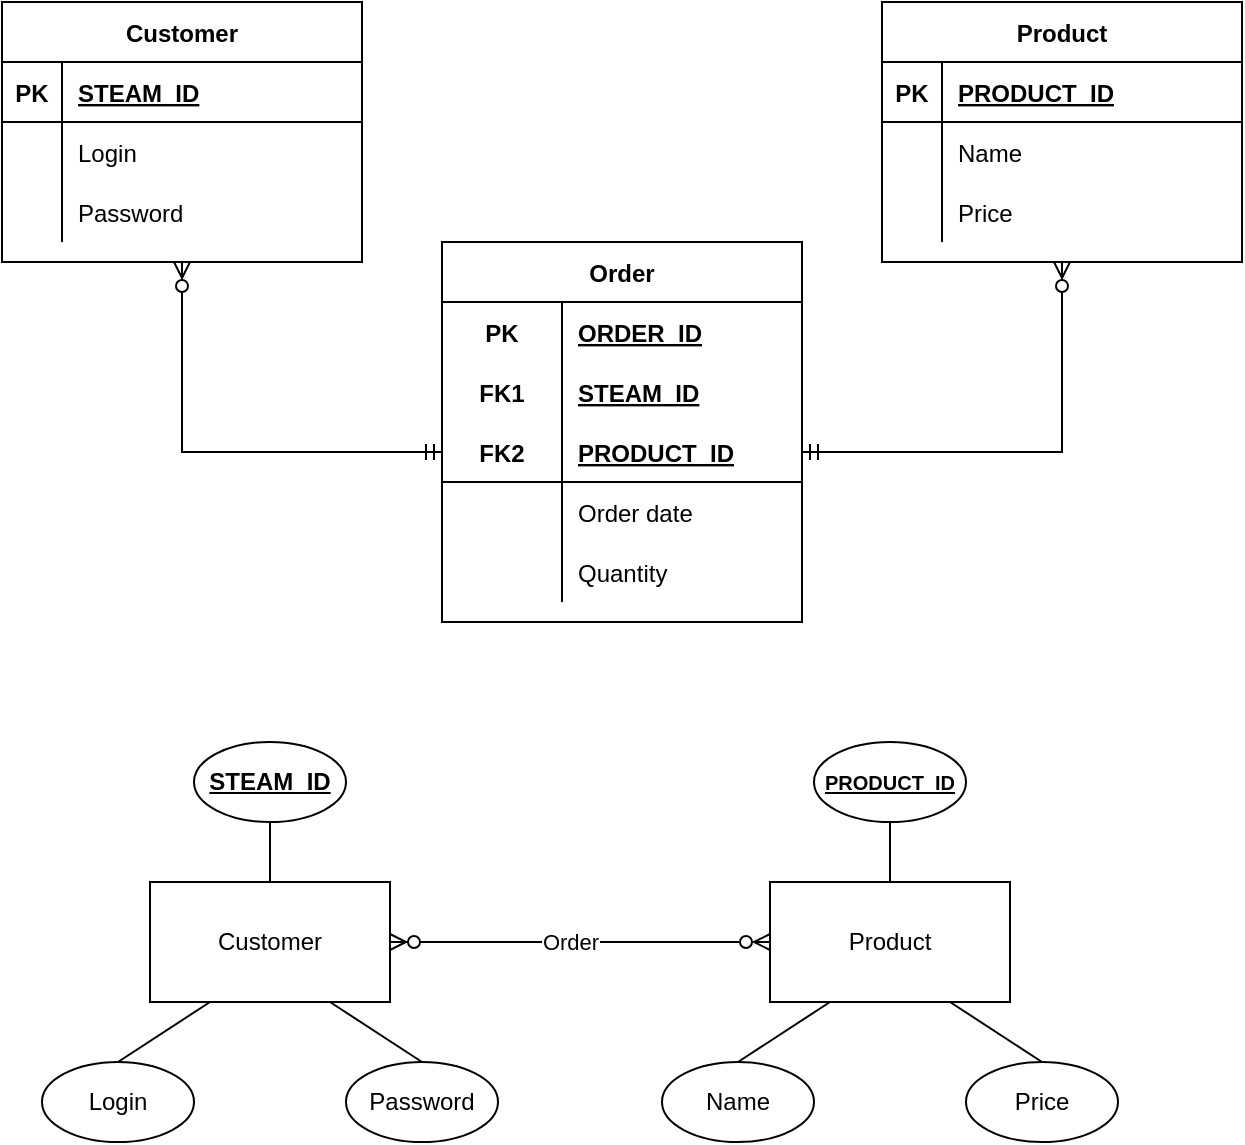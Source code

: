 <mxfile version="15.7.0" type="device"><diagram id="KRlHSRIdtYtytP5SaeN1" name="Page-1"><mxGraphModel dx="921" dy="423" grid="1" gridSize="10" guides="1" tooltips="1" connect="1" arrows="1" fold="1" page="1" pageScale="1" pageWidth="827" pageHeight="1169" math="0" shadow="0"><root><mxCell id="0"/><mxCell id="1" parent="0"/><mxCell id="Z255f_onKzIwPQCHT4-O-47" style="edgeStyle=orthogonalEdgeStyle;rounded=0;orthogonalLoop=1;jettySize=auto;html=1;startArrow=ERzeroToMany;startFill=0;endArrow=ERmandOne;endFill=0;entryX=1;entryY=0.5;entryDx=0;entryDy=0;" parent="1" source="Z255f_onKzIwPQCHT4-O-48" target="Z255f_onKzIwPQCHT4-O-97" edge="1"><mxGeometry relative="1" as="geometry"><mxPoint x="100" y="400" as="targetPoint"/></mxGeometry></mxCell><mxCell id="Z255f_onKzIwPQCHT4-O-48" value="Product" style="shape=table;startSize=30;container=1;collapsible=1;childLayout=tableLayout;fixedRows=1;rowLines=0;fontStyle=1;align=center;resizeLast=1;" parent="1" vertex="1"><mxGeometry x="580" y="150" width="180" height="130" as="geometry"><mxRectangle x="80" y="460" width="80" height="30" as="alternateBounds"/></mxGeometry></mxCell><mxCell id="Z255f_onKzIwPQCHT4-O-49" value="" style="shape=partialRectangle;collapsible=0;dropTarget=0;pointerEvents=0;fillColor=none;top=0;left=0;bottom=1;right=0;points=[[0,0.5],[1,0.5]];portConstraint=eastwest;" parent="Z255f_onKzIwPQCHT4-O-48" vertex="1"><mxGeometry y="30" width="180" height="30" as="geometry"/></mxCell><mxCell id="Z255f_onKzIwPQCHT4-O-50" value="PK" style="shape=partialRectangle;connectable=0;fillColor=none;top=0;left=0;bottom=0;right=0;fontStyle=1;overflow=hidden;" parent="Z255f_onKzIwPQCHT4-O-49" vertex="1"><mxGeometry width="30" height="30" as="geometry"><mxRectangle width="30" height="30" as="alternateBounds"/></mxGeometry></mxCell><mxCell id="Z255f_onKzIwPQCHT4-O-51" value="PRODUCT_ID" style="shape=partialRectangle;connectable=0;fillColor=none;top=0;left=0;bottom=0;right=0;align=left;spacingLeft=6;fontStyle=5;overflow=hidden;" parent="Z255f_onKzIwPQCHT4-O-49" vertex="1"><mxGeometry x="30" width="150" height="30" as="geometry"><mxRectangle width="150" height="30" as="alternateBounds"/></mxGeometry></mxCell><mxCell id="Z255f_onKzIwPQCHT4-O-52" value="" style="shape=partialRectangle;collapsible=0;dropTarget=0;pointerEvents=0;fillColor=none;top=0;left=0;bottom=0;right=0;points=[[0,0.5],[1,0.5]];portConstraint=eastwest;" parent="Z255f_onKzIwPQCHT4-O-48" vertex="1"><mxGeometry y="60" width="180" height="30" as="geometry"/></mxCell><mxCell id="Z255f_onKzIwPQCHT4-O-53" value="" style="shape=partialRectangle;connectable=0;fillColor=none;top=0;left=0;bottom=0;right=0;editable=1;overflow=hidden;" parent="Z255f_onKzIwPQCHT4-O-52" vertex="1"><mxGeometry width="30" height="30" as="geometry"><mxRectangle width="30" height="30" as="alternateBounds"/></mxGeometry></mxCell><mxCell id="Z255f_onKzIwPQCHT4-O-54" value="Name" style="shape=partialRectangle;connectable=0;fillColor=none;top=0;left=0;bottom=0;right=0;align=left;spacingLeft=6;overflow=hidden;" parent="Z255f_onKzIwPQCHT4-O-52" vertex="1"><mxGeometry x="30" width="150" height="30" as="geometry"><mxRectangle width="150" height="30" as="alternateBounds"/></mxGeometry></mxCell><mxCell id="Z255f_onKzIwPQCHT4-O-55" value="" style="shape=partialRectangle;collapsible=0;dropTarget=0;pointerEvents=0;fillColor=none;top=0;left=0;bottom=0;right=0;points=[[0,0.5],[1,0.5]];portConstraint=eastwest;" parent="Z255f_onKzIwPQCHT4-O-48" vertex="1"><mxGeometry y="90" width="180" height="30" as="geometry"/></mxCell><mxCell id="Z255f_onKzIwPQCHT4-O-56" value="" style="shape=partialRectangle;connectable=0;fillColor=none;top=0;left=0;bottom=0;right=0;editable=1;overflow=hidden;" parent="Z255f_onKzIwPQCHT4-O-55" vertex="1"><mxGeometry width="30" height="30" as="geometry"><mxRectangle width="30" height="30" as="alternateBounds"/></mxGeometry></mxCell><mxCell id="Z255f_onKzIwPQCHT4-O-57" value="Price" style="shape=partialRectangle;connectable=0;fillColor=none;top=0;left=0;bottom=0;right=0;align=left;spacingLeft=6;overflow=hidden;" parent="Z255f_onKzIwPQCHT4-O-55" vertex="1"><mxGeometry x="30" width="150" height="30" as="geometry"><mxRectangle width="150" height="30" as="alternateBounds"/></mxGeometry></mxCell><mxCell id="Z255f_onKzIwPQCHT4-O-67" style="edgeStyle=orthogonalEdgeStyle;rounded=0;orthogonalLoop=1;jettySize=auto;html=1;entryX=0;entryY=0.5;entryDx=0;entryDy=0;endArrow=ERmandOne;endFill=0;startArrow=ERzeroToMany;startFill=0;" parent="1" source="Z255f_onKzIwPQCHT4-O-68" target="Z255f_onKzIwPQCHT4-O-97" edge="1"><mxGeometry relative="1" as="geometry"><mxPoint x="514" y="325" as="targetPoint"/></mxGeometry></mxCell><mxCell id="Z255f_onKzIwPQCHT4-O-68" value="Customer" style="shape=table;startSize=30;container=1;collapsible=1;childLayout=tableLayout;fixedRows=1;rowLines=0;fontStyle=1;align=center;resizeLast=1;" parent="1" vertex="1"><mxGeometry x="140" y="150" width="180" height="130" as="geometry"/></mxCell><mxCell id="Z255f_onKzIwPQCHT4-O-69" value="" style="shape=partialRectangle;collapsible=0;dropTarget=0;pointerEvents=0;fillColor=none;top=0;left=0;bottom=1;right=0;points=[[0,0.5],[1,0.5]];portConstraint=eastwest;" parent="Z255f_onKzIwPQCHT4-O-68" vertex="1"><mxGeometry y="30" width="180" height="30" as="geometry"/></mxCell><mxCell id="Z255f_onKzIwPQCHT4-O-70" value="PK" style="shape=partialRectangle;connectable=0;fillColor=none;top=0;left=0;bottom=0;right=0;fontStyle=1;overflow=hidden;" parent="Z255f_onKzIwPQCHT4-O-69" vertex="1"><mxGeometry width="30" height="30" as="geometry"><mxRectangle width="30" height="30" as="alternateBounds"/></mxGeometry></mxCell><mxCell id="Z255f_onKzIwPQCHT4-O-71" value="STEAM_ID" style="shape=partialRectangle;connectable=0;fillColor=none;top=0;left=0;bottom=0;right=0;align=left;spacingLeft=6;fontStyle=5;overflow=hidden;" parent="Z255f_onKzIwPQCHT4-O-69" vertex="1"><mxGeometry x="30" width="150" height="30" as="geometry"><mxRectangle width="150" height="30" as="alternateBounds"/></mxGeometry></mxCell><mxCell id="Z255f_onKzIwPQCHT4-O-72" value="" style="shape=partialRectangle;collapsible=0;dropTarget=0;pointerEvents=0;fillColor=none;top=0;left=0;bottom=0;right=0;points=[[0,0.5],[1,0.5]];portConstraint=eastwest;" parent="Z255f_onKzIwPQCHT4-O-68" vertex="1"><mxGeometry y="60" width="180" height="30" as="geometry"/></mxCell><mxCell id="Z255f_onKzIwPQCHT4-O-73" value="" style="shape=partialRectangle;connectable=0;fillColor=none;top=0;left=0;bottom=0;right=0;editable=1;overflow=hidden;" parent="Z255f_onKzIwPQCHT4-O-72" vertex="1"><mxGeometry width="30" height="30" as="geometry"><mxRectangle width="30" height="30" as="alternateBounds"/></mxGeometry></mxCell><mxCell id="Z255f_onKzIwPQCHT4-O-74" value="Login" style="shape=partialRectangle;connectable=0;fillColor=none;top=0;left=0;bottom=0;right=0;align=left;spacingLeft=6;overflow=hidden;" parent="Z255f_onKzIwPQCHT4-O-72" vertex="1"><mxGeometry x="30" width="150" height="30" as="geometry"><mxRectangle width="150" height="30" as="alternateBounds"/></mxGeometry></mxCell><mxCell id="Z255f_onKzIwPQCHT4-O-78" value="" style="shape=partialRectangle;collapsible=0;dropTarget=0;pointerEvents=0;fillColor=none;top=0;left=0;bottom=0;right=0;points=[[0,0.5],[1,0.5]];portConstraint=eastwest;" parent="Z255f_onKzIwPQCHT4-O-68" vertex="1"><mxGeometry y="90" width="180" height="30" as="geometry"/></mxCell><mxCell id="Z255f_onKzIwPQCHT4-O-79" value="" style="shape=partialRectangle;connectable=0;fillColor=none;top=0;left=0;bottom=0;right=0;editable=1;overflow=hidden;" parent="Z255f_onKzIwPQCHT4-O-78" vertex="1"><mxGeometry width="30" height="30" as="geometry"><mxRectangle width="30" height="30" as="alternateBounds"/></mxGeometry></mxCell><mxCell id="Z255f_onKzIwPQCHT4-O-80" value="Password" style="shape=partialRectangle;connectable=0;fillColor=none;top=0;left=0;bottom=0;right=0;align=left;spacingLeft=6;overflow=hidden;" parent="Z255f_onKzIwPQCHT4-O-78" vertex="1"><mxGeometry x="30" width="150" height="30" as="geometry"><mxRectangle width="150" height="30" as="alternateBounds"/></mxGeometry></mxCell><mxCell id="Z255f_onKzIwPQCHT4-O-93" value="Order" style="shape=table;startSize=30;container=1;collapsible=1;childLayout=tableLayout;fixedRows=1;rowLines=0;fontStyle=1;align=center;resizeLast=1;comic=0;" parent="1" vertex="1"><mxGeometry x="360" y="270" width="180" height="190" as="geometry"/></mxCell><mxCell id="Z255f_onKzIwPQCHT4-O-119" style="shape=partialRectangle;collapsible=0;dropTarget=0;pointerEvents=0;fillColor=none;top=0;left=0;bottom=0;right=0;points=[[0,0.5],[1,0.5]];portConstraint=eastwest;comic=0;" parent="Z255f_onKzIwPQCHT4-O-93" vertex="1"><mxGeometry y="30" width="180" height="30" as="geometry"/></mxCell><mxCell id="Z255f_onKzIwPQCHT4-O-120" value="PK" style="shape=partialRectangle;connectable=0;fillColor=none;top=0;left=0;bottom=0;right=0;fontStyle=1;overflow=hidden;comic=0;" parent="Z255f_onKzIwPQCHT4-O-119" vertex="1"><mxGeometry width="60" height="30" as="geometry"><mxRectangle width="60" height="30" as="alternateBounds"/></mxGeometry></mxCell><mxCell id="Z255f_onKzIwPQCHT4-O-121" value="ORDER_ID" style="shape=partialRectangle;connectable=0;fillColor=none;top=0;left=0;bottom=0;right=0;align=left;spacingLeft=6;fontStyle=5;overflow=hidden;comic=0;" parent="Z255f_onKzIwPQCHT4-O-119" vertex="1"><mxGeometry x="60" width="120" height="30" as="geometry"><mxRectangle width="120" height="30" as="alternateBounds"/></mxGeometry></mxCell><mxCell id="Z255f_onKzIwPQCHT4-O-94" value="" style="shape=partialRectangle;collapsible=0;dropTarget=0;pointerEvents=0;fillColor=none;top=0;left=0;bottom=0;right=0;points=[[0,0.5],[1,0.5]];portConstraint=eastwest;comic=0;" parent="Z255f_onKzIwPQCHT4-O-93" vertex="1"><mxGeometry y="60" width="180" height="30" as="geometry"/></mxCell><mxCell id="Z255f_onKzIwPQCHT4-O-95" value="FK1" style="shape=partialRectangle;connectable=0;fillColor=none;top=0;left=0;bottom=0;right=0;fontStyle=1;overflow=hidden;comic=0;" parent="Z255f_onKzIwPQCHT4-O-94" vertex="1"><mxGeometry width="60" height="30" as="geometry"><mxRectangle width="60" height="30" as="alternateBounds"/></mxGeometry></mxCell><mxCell id="Z255f_onKzIwPQCHT4-O-96" value="STEAM_ID" style="shape=partialRectangle;connectable=0;fillColor=none;top=0;left=0;bottom=0;right=0;align=left;spacingLeft=6;fontStyle=5;overflow=hidden;comic=0;" parent="Z255f_onKzIwPQCHT4-O-94" vertex="1"><mxGeometry x="60" width="120" height="30" as="geometry"><mxRectangle width="120" height="30" as="alternateBounds"/></mxGeometry></mxCell><mxCell id="Z255f_onKzIwPQCHT4-O-97" value="" style="shape=partialRectangle;collapsible=0;dropTarget=0;pointerEvents=0;fillColor=none;top=0;left=0;bottom=1;right=0;points=[[0,0.5],[1,0.5]];portConstraint=eastwest;comic=0;" parent="Z255f_onKzIwPQCHT4-O-93" vertex="1"><mxGeometry y="90" width="180" height="30" as="geometry"/></mxCell><mxCell id="Z255f_onKzIwPQCHT4-O-98" value="FK2" style="shape=partialRectangle;connectable=0;fillColor=none;top=0;left=0;bottom=0;right=0;fontStyle=1;overflow=hidden;comic=0;" parent="Z255f_onKzIwPQCHT4-O-97" vertex="1"><mxGeometry width="60" height="30" as="geometry"><mxRectangle width="60" height="30" as="alternateBounds"/></mxGeometry></mxCell><mxCell id="Z255f_onKzIwPQCHT4-O-99" value="PRODUCT_ID" style="shape=partialRectangle;connectable=0;fillColor=none;top=0;left=0;bottom=0;right=0;align=left;spacingLeft=6;fontStyle=5;overflow=hidden;comic=0;" parent="Z255f_onKzIwPQCHT4-O-97" vertex="1"><mxGeometry x="60" width="120" height="30" as="geometry"><mxRectangle width="120" height="30" as="alternateBounds"/></mxGeometry></mxCell><mxCell id="Z255f_onKzIwPQCHT4-O-100" value="" style="shape=partialRectangle;collapsible=0;dropTarget=0;pointerEvents=0;fillColor=none;top=0;left=0;bottom=0;right=0;points=[[0,0.5],[1,0.5]];portConstraint=eastwest;comic=0;" parent="Z255f_onKzIwPQCHT4-O-93" vertex="1"><mxGeometry y="120" width="180" height="30" as="geometry"/></mxCell><mxCell id="Z255f_onKzIwPQCHT4-O-101" value="" style="shape=partialRectangle;connectable=0;fillColor=none;top=0;left=0;bottom=0;right=0;editable=1;overflow=hidden;comic=0;" parent="Z255f_onKzIwPQCHT4-O-100" vertex="1"><mxGeometry width="60" height="30" as="geometry"><mxRectangle width="60" height="30" as="alternateBounds"/></mxGeometry></mxCell><mxCell id="Z255f_onKzIwPQCHT4-O-102" value="Order date" style="shape=partialRectangle;connectable=0;fillColor=none;top=0;left=0;bottom=0;right=0;align=left;spacingLeft=6;overflow=hidden;comic=0;" parent="Z255f_onKzIwPQCHT4-O-100" vertex="1"><mxGeometry x="60" width="120" height="30" as="geometry"><mxRectangle width="120" height="30" as="alternateBounds"/></mxGeometry></mxCell><mxCell id="Z255f_onKzIwPQCHT4-O-103" value="" style="shape=partialRectangle;collapsible=0;dropTarget=0;pointerEvents=0;fillColor=none;top=0;left=0;bottom=0;right=0;points=[[0,0.5],[1,0.5]];portConstraint=eastwest;comic=0;" parent="Z255f_onKzIwPQCHT4-O-93" vertex="1"><mxGeometry y="150" width="180" height="30" as="geometry"/></mxCell><mxCell id="Z255f_onKzIwPQCHT4-O-104" value="" style="shape=partialRectangle;connectable=0;fillColor=none;top=0;left=0;bottom=0;right=0;editable=1;overflow=hidden;comic=0;" parent="Z255f_onKzIwPQCHT4-O-103" vertex="1"><mxGeometry width="60" height="30" as="geometry"><mxRectangle width="60" height="30" as="alternateBounds"/></mxGeometry></mxCell><mxCell id="Z255f_onKzIwPQCHT4-O-105" value="Quantity" style="shape=partialRectangle;connectable=0;fillColor=none;top=0;left=0;bottom=0;right=0;align=left;spacingLeft=6;overflow=hidden;comic=0;" parent="Z255f_onKzIwPQCHT4-O-103" vertex="1"><mxGeometry x="60" width="120" height="30" as="geometry"><mxRectangle width="120" height="30" as="alternateBounds"/></mxGeometry></mxCell><mxCell id="Z255f_onKzIwPQCHT4-O-122" style="edgeStyle=orthogonalEdgeStyle;rounded=0;orthogonalLoop=1;jettySize=auto;html=1;exitX=1;exitY=0.5;exitDx=0;exitDy=0;entryX=0;entryY=0.5;entryDx=0;entryDy=0;startArrow=ERzeroToMany;startFill=1;endArrow=ERzeroToMany;endFill=0;" parent="1" source="Z255f_onKzIwPQCHT4-O-124" target="Z255f_onKzIwPQCHT4-O-126" edge="1"><mxGeometry relative="1" as="geometry"><mxPoint x="454" y="620" as="targetPoint"/></mxGeometry></mxCell><mxCell id="Z255f_onKzIwPQCHT4-O-123" value="Order" style="edgeLabel;html=1;align=center;verticalAlign=middle;resizable=0;points=[];" parent="Z255f_onKzIwPQCHT4-O-122" vertex="1" connectable="0"><mxGeometry x="-0.12" relative="1" as="geometry"><mxPoint x="6" as="offset"/></mxGeometry></mxCell><mxCell id="Z255f_onKzIwPQCHT4-O-124" value="Customer" style="rounded=0;whiteSpace=wrap;html=1;" parent="1" vertex="1"><mxGeometry x="214" y="590" width="120" height="60" as="geometry"/></mxCell><mxCell id="Z255f_onKzIwPQCHT4-O-125" style="edgeStyle=orthogonalEdgeStyle;rounded=0;orthogonalLoop=1;jettySize=auto;html=1;entryX=0.5;entryY=1;entryDx=0;entryDy=0;startArrow=none;startFill=0;endArrow=none;endFill=0;" parent="1" source="Z255f_onKzIwPQCHT4-O-126" target="Z255f_onKzIwPQCHT4-O-127" edge="1"><mxGeometry relative="1" as="geometry"/></mxCell><mxCell id="Z255f_onKzIwPQCHT4-O-126" value="Product" style="rounded=0;whiteSpace=wrap;html=1;" parent="1" vertex="1"><mxGeometry x="524" y="590" width="120" height="60" as="geometry"/></mxCell><mxCell id="Z255f_onKzIwPQCHT4-O-127" value="&lt;b style=&quot;font-size: 10px;&quot;&gt;&lt;u style=&quot;font-size: 10px;&quot;&gt;PRODUCT_ID&lt;/u&gt;&lt;/b&gt;" style="ellipse;whiteSpace=wrap;html=1;fontSize=10;" parent="1" vertex="1"><mxGeometry x="546" y="520" width="76" height="40" as="geometry"/></mxCell><mxCell id="Z255f_onKzIwPQCHT4-O-128" value="Name" style="ellipse;whiteSpace=wrap;html=1;" parent="1" vertex="1"><mxGeometry x="470" y="680" width="76" height="40" as="geometry"/></mxCell><mxCell id="Z255f_onKzIwPQCHT4-O-129" value="Price" style="ellipse;whiteSpace=wrap;html=1;" parent="1" vertex="1"><mxGeometry x="622" y="680" width="76" height="40" as="geometry"/></mxCell><mxCell id="Z255f_onKzIwPQCHT4-O-130" style="edgeStyle=orthogonalEdgeStyle;rounded=0;orthogonalLoop=1;jettySize=auto;html=1;entryX=0.5;entryY=1;entryDx=0;entryDy=0;startArrow=none;startFill=0;endArrow=none;endFill=0;exitX=0.5;exitY=0;exitDx=0;exitDy=0;" parent="1" source="Z255f_onKzIwPQCHT4-O-124" target="Z255f_onKzIwPQCHT4-O-131" edge="1"><mxGeometry relative="1" as="geometry"><mxPoint x="274" y="590" as="sourcePoint"/></mxGeometry></mxCell><mxCell id="Z255f_onKzIwPQCHT4-O-131" value="&lt;b&gt;&lt;u&gt;STEAM_ID&lt;/u&gt;&lt;/b&gt;" style="ellipse;whiteSpace=wrap;html=1;" parent="1" vertex="1"><mxGeometry x="236" y="520" width="76" height="40" as="geometry"/></mxCell><mxCell id="Z255f_onKzIwPQCHT4-O-132" style="rounded=0;orthogonalLoop=1;jettySize=auto;html=1;entryX=0.25;entryY=1;entryDx=0;entryDy=0;startArrow=none;startFill=0;endArrow=none;endFill=0;exitX=0.5;exitY=0;exitDx=0;exitDy=0;" parent="1" source="Z255f_onKzIwPQCHT4-O-128" target="Z255f_onKzIwPQCHT4-O-126" edge="1"><mxGeometry relative="1" as="geometry"><mxPoint x="555" y="690" as="sourcePoint"/><mxPoint x="575" y="670" as="targetPoint"/></mxGeometry></mxCell><mxCell id="Z255f_onKzIwPQCHT4-O-133" style="rounded=0;orthogonalLoop=1;jettySize=auto;html=1;entryX=0.75;entryY=1;entryDx=0;entryDy=0;startArrow=none;startFill=0;endArrow=none;endFill=0;exitX=0.5;exitY=0;exitDx=0;exitDy=0;" parent="1" source="Z255f_onKzIwPQCHT4-O-129" target="Z255f_onKzIwPQCHT4-O-126" edge="1"><mxGeometry relative="1" as="geometry"><mxPoint x="518" y="690" as="sourcePoint"/><mxPoint x="564" y="660" as="targetPoint"/></mxGeometry></mxCell><mxCell id="Z255f_onKzIwPQCHT4-O-134" value="Login" style="ellipse;whiteSpace=wrap;html=1;" parent="1" vertex="1"><mxGeometry x="160" y="680" width="76" height="40" as="geometry"/></mxCell><mxCell id="Z255f_onKzIwPQCHT4-O-135" value="Password" style="ellipse;whiteSpace=wrap;html=1;" parent="1" vertex="1"><mxGeometry x="312" y="680" width="76" height="40" as="geometry"/></mxCell><mxCell id="Z255f_onKzIwPQCHT4-O-136" style="rounded=0;orthogonalLoop=1;jettySize=auto;html=1;entryX=0.25;entryY=1;entryDx=0;entryDy=0;startArrow=none;startFill=0;endArrow=none;endFill=0;exitX=0.5;exitY=0;exitDx=0;exitDy=0;" parent="1" source="Z255f_onKzIwPQCHT4-O-134" target="Z255f_onKzIwPQCHT4-O-124" edge="1"><mxGeometry relative="1" as="geometry"><mxPoint x="245" y="690" as="sourcePoint"/><mxPoint x="244" y="650" as="targetPoint"/></mxGeometry></mxCell><mxCell id="Z255f_onKzIwPQCHT4-O-137" style="rounded=0;orthogonalLoop=1;jettySize=auto;html=1;startArrow=none;startFill=0;endArrow=none;endFill=0;exitX=0.5;exitY=0;exitDx=0;exitDy=0;" parent="1" source="Z255f_onKzIwPQCHT4-O-135" edge="1"><mxGeometry relative="1" as="geometry"><mxPoint x="208" y="690" as="sourcePoint"/><mxPoint x="304" y="650" as="targetPoint"/></mxGeometry></mxCell></root></mxGraphModel></diagram></mxfile>